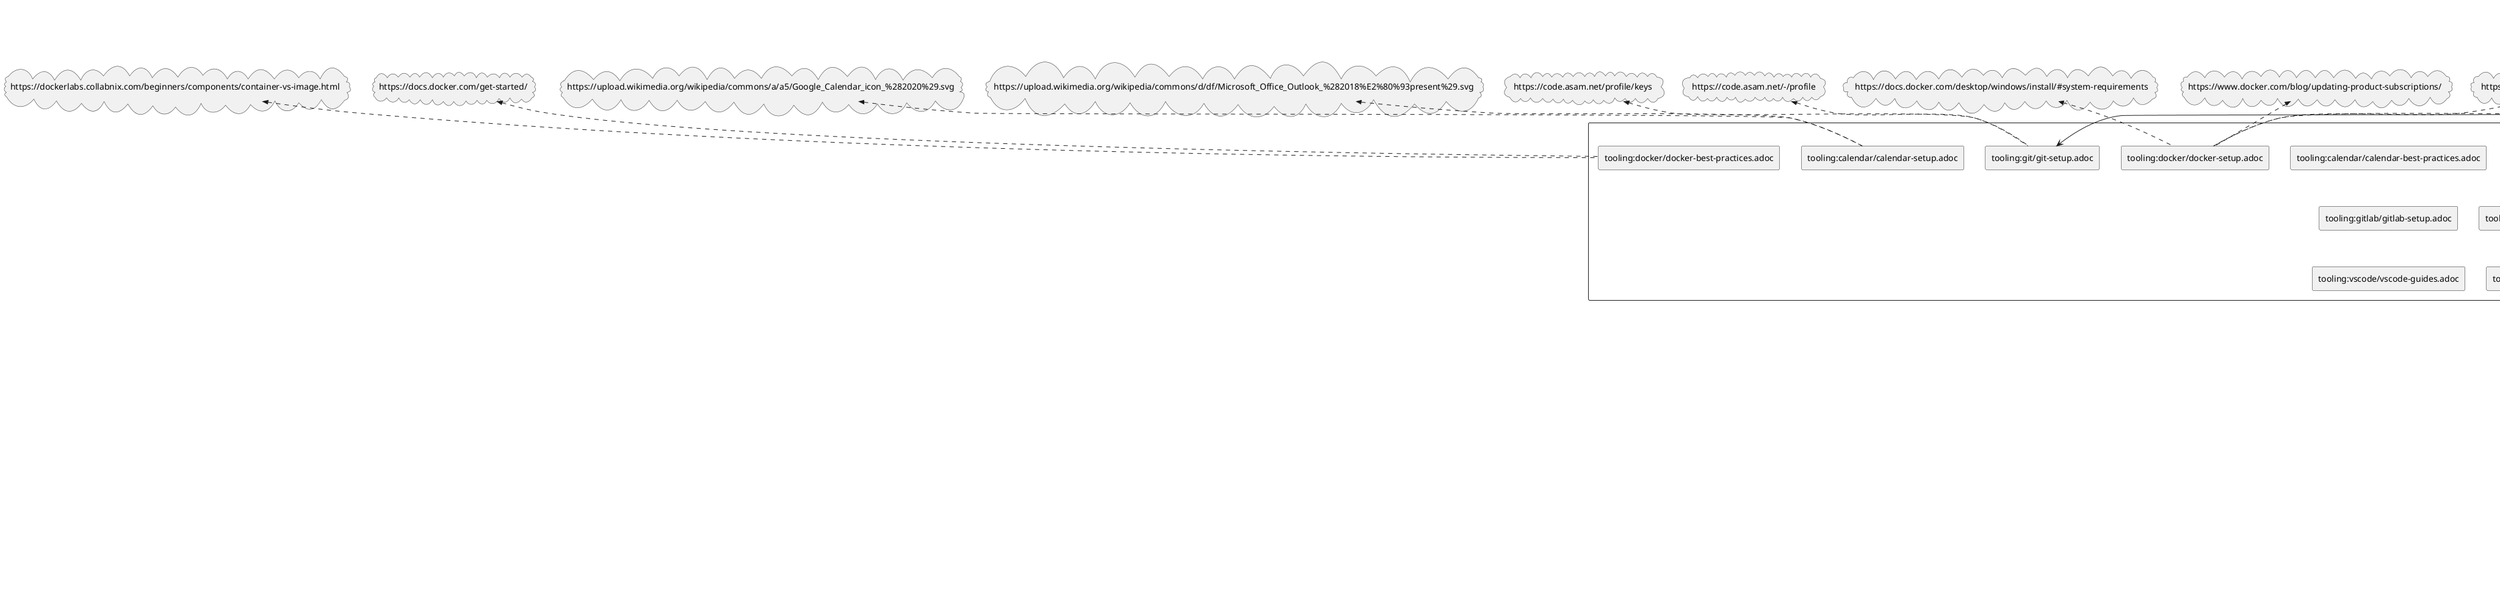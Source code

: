 @startuml
component compendium {
rectangle "compendium:nav.adoc" as f0_1
rectangle "compendium:antora.adoc" as f0_2
rectangle "compendium:antora/build-antora-locally.adoc" as f0_3
rectangle "compendium:docker/docker-for-asciidoc.adoc" as f0_4
rectangle "compendium:docker/standard-docker-config.adoc" as f0_5
rectangle "compendium:docker/starting-a-container.adoc" as f0_6
rectangle "compendium:docker/wsl.adoc" as f0_7
rectangle "compendium:git/cloning-repo-tutorial.adoc" as f0_8
rectangle "compendium:git/commit-guidelines.adoc" as f0_9
rectangle "compendium:git/git-actions.adoc" as f0_10
rectangle "compendium:git/git-terminology.adoc" as f0_11
rectangle "compendium:git/maintain-a-repo.adoc" as f0_12
rectangle "compendium:git/merge-conflicts.adoc" as f0_13
rectangle "compendium:git/merge-requests.adoc" as f0_14
rectangle "compendium:git/merge.adoc" as f0_15
rectangle "compendium:git/review-code.adoc" as f0_16
rectangle "compendium:git/submodules.adoc" as f0_17
rectangle "compendium:git/transitioning-to-a-new-workflow.adoc" as f0_18
rectangle "compendium:git/working-with-git.adoc" as f0_19
rectangle "compendium:git/write-a-feature.adoc" as f0_20
rectangle "compendium:git/submodules/submodule-pull.adoc" as f0_21
rectangle "compendium:git/submodules/submodules-add.adoc" as f0_22
rectangle "compendium:git/submodules/submodules-changing-remote.adoc" as f0_23
rectangle "compendium:git/submodules/submodules-switch-version.adoc" as f0_24
rectangle "compendium:gitlab/ASAM-Issue-and-MR-Labels.adoc" as f0_25
rectangle "compendium:gitlab/Branch-Naming-Conventions.adoc" as f0_26
rectangle "compendium:gitlab/Branching.adoc" as f0_27
rectangle "compendium:gitlab/cloning-a-repository.adoc" as f0_28
rectangle "compendium:gitlab/commit-guidelines.adoc" as f0_29
rectangle "compendium:gitlab/Forking.adoc" as f0_30
rectangle "compendium:gitlab/gitlab-ide-guide.adoc" as f0_31
rectangle "compendium:gitlab/gitlab-terminology.adoc" as f0_32
rectangle "compendium:guides/Accessing_Compiled_Artifacts.adoc" as f0_33
rectangle "compendium:guides/Meeting-Guidelines.adoc" as f0_34
rectangle "compendium:guides/Platforms.adoc" as f0_35
rectangle "compendium:guides/ProjectGuidelines.adoc" as f0_36
rectangle "compendium:guides/WhatIsYaml.adoc" as f0_37
rectangle "compendium:guides/Workflow.adoc" as f0_38
rectangle "compendium:guides/WritingGuidelines.adoc" as f0_39
rectangle "compendium:implementers-forum/Feedback-Guide.adoc" as f0_40
rectangle "compendium:implementers-forum/Scenario-Writers-Guide.adoc" as f0_41
rectangle "compendium:open-source/ASAM-DCO.adoc" as f0_42
rectangle "compendium:powershell/cloning-a-repository.adoc" as f0_43
rectangle "compendium:powershell/powershell-basics.adoc" as f0_44
rectangle "compendium:powershell/run-docker.adoc" as f0_45
rectangle "compendium:sharepoint/links.adoc" as f0_46
rectangle "compendium:sharepoint/synchronizing-sharepoint-with-onedrive.adoc" as f0_47
rectangle "compendium:teams/email-notifications.adoc" as f0_48
rectangle "compendium:teams/meetings-in-teams.adoc" as f0_49
rectangle "compendium:teams/obtain-channel-email.adoc" as f0_50
rectangle "compendium:teams/polls-and-surveys.adoc" as f0_51
rectangle "compendium:teams/receive-notifications.adoc" as f0_52
rectangle "compendium:teams/teams-channel-file-structure.adoc" as f0_53
rectangle "compendium:vscode/Adding-Diagrams-To-VSCode.adoc" as f0_54
rectangle "compendium:vscode/cloning-a-repository.adoc" as f0_55
rectangle "compendium:vscode/recommended-vscode-extensions.adoc" as f0_56
rectangle "compendium:vscode/recommended-vscode-settings.adoc" as f0_57
rectangle "compendium:vscode/run-docker.adoc" as f0_58
rectangle "compendium:vscode/vscode-activity-bar.adoc" as f0_59
rectangle "compendium:vscode/vscode-command-palette.adoc" as f0_60
rectangle "compendium:vscode/VSCode-Git-Interaction.adoc" as f0_61
rectangle "compendium:vscode/vscode-install-extension.adoc" as f0_62
rectangle "compendium:vscode/vscode-interface.adoc" as f0_63
rectangle "compendium:writing_guidelines/AsciiDoc-Guide.adoc" as f0_64
rectangle "compendium:writing_guidelines/coding_style_guide.adoc" as f0_65
rectangle "compendium:writing_guidelines/plantuml_documentation_guide.adoc" as f0_66
rectangle "compendium:writing_guidelines/writing_guide.adoc" as f0_67
}
component getting-involved {
rectangle "getting-involved:nav.adoc" as f1_1
}
component getting-started {
rectangle "getting-started:nav.adoc" as f2_1
rectangle "getting-started:about-this-guide.adoc" as f2_2
rectangle "getting-started:main.adoc" as f2_3
rectangle "getting-started:new-here.adoc" as f2_4
rectangle "getting-started:quick-setup.adoc" as f2_5
rectangle "getting-started:about_guide/intentions-and-content.adoc" as f2_6
rectangle "getting-started:about_guide/using-this-guide.adoc" as f2_7
rectangle "getting-started:about_guide/working-on-the-guide.adoc" as f2_8
rectangle "getting-started:new_here/asam-contacts.adoc" as f2_9
rectangle "getting-started:new_here/current-projects.adoc" as f2_10
rectangle "getting-started:new_here/how-asam-works.adoc" as f2_11
rectangle "getting-started:new_here/processes-and-workflows-overview.adoc" as f2_12
rectangle "getting-started:new_here/roles-overview.adoc" as f2_13
rectangle "getting-started:new_here/tools-overview.adoc" as f2_14
rectangle "getting-started:quick_setup/docker-standard.adoc" as f2_15
rectangle "getting-started:quick_setup/git-standard.adoc" as f2_16
rectangle "getting-started:quick_setup/microsoft-teams-standard.adoc" as f2_17
rectangle "getting-started:quick_setup/sharepoint-standard.adoc" as f2_18
rectangle "getting-started:quick_setup/vscode-standard.adoc" as f2_19
}
component project-guide {
rectangle "project-guide:nav.adoc" as f3_1
rectangle "project-guide:add-a-page.adoc" as f3_2
rectangle "project-guide:add-a-partial.adoc" as f3_3
rectangle "project-guide:add-new-module.adoc" as f3_4
rectangle "project-guide:attachments.adoc" as f3_5
rectangle "project-guide:Content-Structure.adoc" as f3_6
rectangle "project-guide:examples.adoc" as f3_7
rectangle "project-guide:images.adoc" as f3_8
rectangle "project-guide:pages-vs-partials.adoc" as f3_9
}
component role-specific {
rectangle "role-specific:nav.adoc" as f4_1
rectangle "role-specific:ASAM-Project-Roles.adoc" as f4_2
rectangle "role-specific:home.adoc" as f4_3
}
component ROOT {
rectangle "ROOT:1nav.adoc" as f5_1
rectangle "ROOT:nav.adoc" as f5_2
rectangle "ROOT:home.adoc" as f5_3
rectangle "ROOT:linking-test.adoc" as f5_4
}
component standardization {
rectangle "standardization:nav.adoc" as f6_1
rectangle "standardization:asam-development-process.adoc" as f6_2
rectangle "standardization:development-phase.adoc" as f6_3
rectangle "standardization:home.adoc" as f6_4
rectangle "standardization:project-setup.adoc" as f6_5
rectangle "standardization:project-types.adoc" as f6_6
rectangle "standardization:proposal-phase.adoc" as f6_7
rectangle "standardization:release-phase.adoc" as f6_8
rectangle "standardization:review-phase.adoc" as f6_9
}
component tasks {
rectangle "tasks:nav.adoc" as f7_1
}
component tooling {
rectangle "tooling:nav.adoc" as f8_1
rectangle "tooling:calendar.adoc" as f8_2
rectangle "tooling:docker.adoc" as f8_3
rectangle "tooling:drawio.adoc" as f8_4
rectangle "tooling:git.adoc" as f8_5
rectangle "tooling:gitlab.adoc" as f8_6
rectangle "tooling:overview.adoc" as f8_7
rectangle "tooling:teams-and-sharepoint.adoc" as f8_8
rectangle "tooling:vscode.adoc" as f8_9
rectangle "tooling:working-without-software-installation.adoc" as f8_10
rectangle "tooling:calendar/calendar-best-practices.adoc" as f8_11
rectangle "tooling:calendar/calendar-setup.adoc" as f8_12
rectangle "tooling:docker/docker-best-practices.adoc" as f8_13
rectangle "tooling:docker/docker-guides.adoc" as f8_14
rectangle "tooling:docker/docker-setup.adoc" as f8_15
rectangle "tooling:drawio/drawio-setup.adoc" as f8_16
rectangle "tooling:git/git-best-practices.adoc" as f8_17
rectangle "tooling:git/git-guides.adoc" as f8_18
rectangle "tooling:git/git-setup.adoc" as f8_19
rectangle "tooling:gitlab/gitlab-guides.adoc" as f8_20
rectangle "tooling:gitlab/gitlab-setup.adoc" as f8_21
rectangle "tooling:teams_and_sharepoint/teams-and-sharepoint-best-practices.adoc" as f8_22
rectangle "tooling:teams_and_sharepoint/teams-and-sharepoint-guides.adoc" as f8_23
rectangle "tooling:teams_and_sharepoint/teams-and-sharepoint-setup.adoc" as f8_24
rectangle "tooling:vscode/vscode-guides.adoc" as f8_25
rectangle "tooling:vscode/vscode-setup.adoc" as f8_26
}

f8_3 -> f0_4
f2_3 -left-> f2_1
f2_4 -left-> f2_1
f2_2 -left-> f2_1
f2_5 -left-> f2_1
f2_4 -left-> f2_3
f2_2 -> f2_3
f2_5 -left-> f2_3
f3_4 -left-> f3_1
f6_4 -left-> f6_1
f6_2 -left-> f6_1
f6_7 -left-> f6_1
f6_6 -left-> f6_1
f6_5 -left-> f6_1
f6_3 -left-> f6_1
f6_9 -left-> f6_1
f6_8 -left-> f6_1
f8_7 -left-> f8_1
f8_10 -left-> f8_1
f8_6 -left-> f8_1
f8_2 -left-> f8_1
f8_8 -left-> f8_1
f8_9 -left-> f8_1
f8_5 -left-> f8_1
f8_4 -left-> f8_1
f8_3 -left-> f8_1
f8_6 -left-> f8_5
f8_5 -> f8_6
f8_10 -> f8_7
f8_6 -> f8_9
f8_5 -left-> f8_10
f8_9 -left-> f8_16
f8_9 -left-> f8_19

cloud "https://github.com/Mogztter/antora-lunr"  as u1
cloud "https://code.asam.net/common/style-resources"  as u2
cloud "https://docs.microsoft.com/en-us/windows/wsl/about"  as u3
cloud "https://help.github.com/articles/using-pull-requests/"  as u4
cloud "http://stackoverflow.com/a/17819027"  as u5
cloud "http://tbaggery.com/2008/04/19/a-note-about-git-commit-messages.html"  as u6
cloud "https://help.github.com/articles/about-git-rebase/"  as u7
cloud "https://tortoisegit.org/"  as u8
cloud "https://code.asam.net"  as u9
cloud "https://docs.gitlab.com/ee/user/project/repository/web_editor.html"  as u10
cloud "https://docs.gitlab.com/ee/user/project/web_ide/#open-the-web-ide"  as u11
cloud "https://docs.gitlab.com/ee/user/project/web_ide/"  as u12
cloud "https://github.com/asam-ev"  as u13
cloud "https://code.asam.net/simulation/standard/openscenario-2.0/-/wikis/docs/git/Transitioning-to-a-new-workflow"  as u14
cloud "https://code.asam.net/help/user/project/quick_actions"  as u15
cloud "https://docs.gitlab.com/ee/user/discussions/#starting-a-review"  as u16
cloud "https://code.asam.net/simulation/standard/openscenario-2.0/-/boards/66"  as u17
cloud "https://code.asam.net/simulation/standard/openscenario-2.0/-/issues?label_name%5B%5D=ScenarioDescription"  as u18
cloud "https://code.asam.net/simulation/standard/openscenario-2.0/-/wikis/Contact-Persons-from-OSC2-Development-Project"  as u19
cloud "https://code.asam.net/simulation/standard/openscenario-2.0/-/issues?label_name%5B%5D=GeneralFeedback"  as u20
cloud "https://code.asam.net/simulation/standard/openscenario-2.0/-/issues/245"  as u21
cloud "https://code.asam.net/simulation/standard/openscenario-2.0/-/issues/new?issue%5Bassignee_id%5D=&issue%5Bmilestone_id%5D=#"  as u22
cloud "https://code.asam.net/simulation/standard/openscenario-2.0/-/jobs/artifacts/master/raw/Language/ASAM_OpenSCENARIO_BS-1-6_Language-Reference-Manual_V2-0-0.html?job=draft"  as u23
cloud "https://upload.wikimedia.org/wikipedia/commons/2/2f/PowerShell_5.0_icon.png"  as u24
cloud "https://docs.microsoft.com/en-us/powershell/scripting/overview?view=powershell-7.1"  as u25
cloud "https://asamev.sharepoint.com/sites/asamopensimulationinterface/Freigegebene%20Dokumente/Forms/AllItems.aspx"  as u26
cloud "https://asamev.sharepoint.com/sites/openscenario/Freigegebene%20Dokumente/Forms/AllItems.aspx"  as u27
cloud "https://asamev.sharepoint.com/sites/openscenario2/Freigegebene%20Dokumente/Forms/AllItems.aspx"  as u28
cloud "https://asamev.sharepoint.com/sites/openxontology/Freigegebene%20Dokumente/Forms/AllItems.aspx"  as u29
cloud "https://www.doodle.com"  as u30
cloud "https://support.microsoft.com/en-us/office/manage-notifications-in-teams-1cc31834-5fe5-412b-8edb-43fecc78413d"  as u31
cloud "https://kroki.io/examples.html"  as u32
cloud "https://code.visualstudio.com/docs/editor/versioncontrol#_git-support"  as u33
cloud "https://asciidoc.org/"  as u34
cloud "https://asciidoctor.org/docs/asciidoc-syntax-quick-reference/"  as u35
cloud "https://asciidoctor.org/docs/user-manual/"  as u36
cloud "https://www.url.com"  as u37
cloud "https://asciidoctor.org/docs/user-manual/#tables"  as u38
cloud "https://asciidoctor.org/docs/user-manual/#include-directive"  as u39
cloud "https://www.python.org/dev/peps/pep-0008/"  as u40
cloud "https://docs.asciidoctor.org/asciidoc/latest/directives/include-tagged-regions/"  as u41
cloud "https://code.asam.net/simulation/resources/-/blob/master/asciidoc_tutorial/asciidoc_tutorial.adoc"  as u42
cloud "https://code.asam.net/simulation/standard/openscenario-2.0/-/tree/master/Documentation/etc/templates"  as u43
cloud "https://code.asam.net/simulation/standard/openscenario-2.0/-/blob/master/Documentation/etc/guides/coding_style_guide.adoc"  as u44
cloud "https://code.asam.net/simulation/standard/openscenario-2.0/-/blob/master/Documentation/etc/guides/plantuml_documentation_guide.adoc"  as u45
cloud "https://code.asam.net/simulation/standard/openscenario-2.0/-/wikis/docs/general_guidelines/Workflow"  as u46
cloud "https://cdn.icon-icons.com/icons2/2415/PNG/512/gitlab_original_logo_icon_146503.png"  as u47
cloud "https://upload.wikimedia.org/wikipedia/commons/thumb/3/3f/Git_icon.svg/240px-Git_icon.svg.png"  as u48
cloud "https://upload.wikimedia.org/wikipedia/commons/thumb/9/9a/Visual_Studio_Code_1.35_icon.svg/240px-Visual_Studio_Code_1.35_icon.svg.png"  as u49
cloud "https://dashboard.snapcraft.io/site_media/appmedia/2019/08/android-chrome-512x512.png"  as u50
cloud "https://upload.wikimedia.org/wikipedia/commons/d/df/Microsoft_Office_Outlook_%282018%E2%80%93present%29.svg"  as u51
cloud "https://upload.wikimedia.org/wikipedia/commons/a/a5/Google_Calendar_icon_%282020%29.svg"  as u52
cloud "https://docs.docker.com/get-started/"  as u53
cloud "https://dockerlabs.collabnix.com/beginners/components/container-vs-image.html"  as u54
cloud "https://docs.docker.com/desktop/windows/install/#system-requirements"  as u55
cloud "https://docs.docker.com/desktop/windows/install/"  as u56
cloud "https://docs.docker.com/engine/install/binaries/"  as u57
cloud "https://www.docker.com/blog/updating-product-subscriptions/"  as u58
cloud "https://www.git-tower.com/learn/git/faq/git-squash"  as u59
cloud "https://code.asam.net/-/profile"  as u60
cloud "https://code.asam.net/profile/keys"  as u61

f0_3 .up.>> u1
f0_4 .up.>> u2
f0_7 .up.>> u3
f0_12 .up.>> u4
f0_15 .up.>> u5
f0_17 .up.>> u2
f0_20 .up.>> u6
f0_20 .up.>> u7
f0_20 .up.>> u4
f0_21 .up.>> u8
f0_22 .up.>> u8
f0_22 .up.>> u9
f0_24 .up.>> u8
f0_31 .up.>> u10
f0_31 .up.>> u11
f0_31 .up.>> u12
f0_32 .up.>> u10
f0_32 .up.>> u11
f0_32 .up.>> u12
f0_35 .up.>> u9
f0_35 .up.>> u13
f0_38 .up.>> u14
f0_38 .up.>> u15
f0_38 .up.>> u16
f0_40 .up.>> u17
f0_40 .up.>> u18
f0_40 .up.>> u19
f0_40 .up.>> u20
f0_40 .up.>> u21
f0_41 .up.>> u22
f0_41 .up.>> u23
f0_41 .up.>> u19
f0_44 .up.>> u24
f0_44 .up.>> u25
f0_46 .up.>> u26
f0_46 .up.>> u27
f0_46 .up.>> u28
f0_46 .up.>> u29
f0_51 .up.>> u30
f0_52 .up.>> u31
f0_54 .up.>> u32
f0_61 .up.>> u33
f0_64 .up.>> u34
f0_64 .up.>> u35
f0_64 .up.>> u36
f0_64 .up.>> u37
f0_64 .up.>> u38
f0_64 .up.>> u39
f0_65 .up.>> u40
f0_67 .up.>> u41
f0_67 .up.>> u42
f0_67 .up.>> u43
f0_67 .up.>> u44
f0_67 .up.>> u45
f0_67 .up.>> u46
f4_3 .up.>> u47
f4_3 .up.>> u48
f4_3 .up.>> u49
f4_3 .up.>> u50
f8_12 .up.>> u51
f8_12 .up.>> u52
f8_13 .up.>> u53
f8_13 .up.>> u54
f8_15 .up.>> u55
f8_15 .up.>> u56
f8_15 .up.>> u57
f8_15 .up.>> u58
f8_17 .up.>> u7
f8_17 .up.>> u59
f8_17 .up.>> u6
f8_19 .up.>> u60
f8_19 .up.>> u61
@enduml